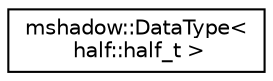 digraph "Graphical Class Hierarchy"
{
 // LATEX_PDF_SIZE
  edge [fontname="Helvetica",fontsize="10",labelfontname="Helvetica",labelfontsize="10"];
  node [fontname="Helvetica",fontsize="10",shape=record];
  rankdir="LR";
  Node0 [label="mshadow::DataType\<\l half::half_t \>",height=0.2,width=0.4,color="black", fillcolor="white", style="filled",URL="$structmshadow_1_1DataType_3_01half_1_1half__t_01_4.html",tooltip=" "];
}
